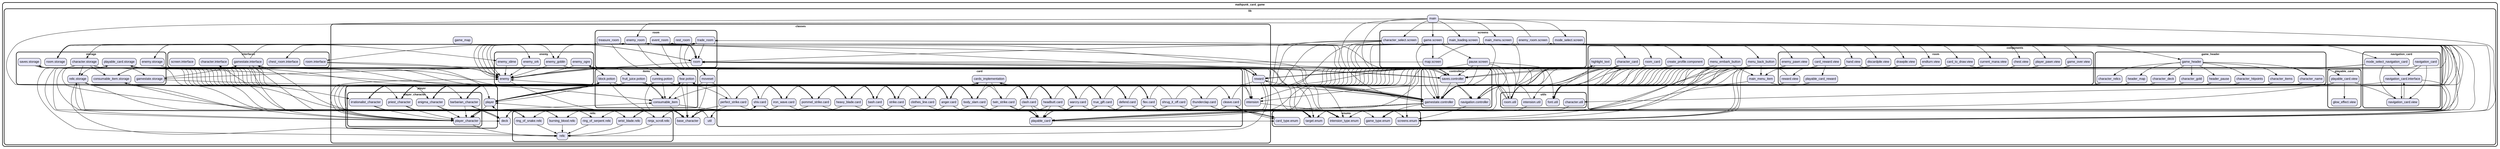 digraph "" {
  graph [style=rounded fontname="Arial Black" fontsize=13 penwidth=2.6];
  node [shape=rect style="filled,rounded" fontname=Arial fontsize=15 fillcolor=Lavender penwidth=1.3];
  edge [penwidth=1.3];
  "/lib/classes/base_character.dart" [label="base_character"];
  "/lib/classes/card/anger.card.dart" [label="anger.card"];
  "/lib/classes/card/bash.card.dart" [label="bash.card"];
  "/lib/classes/card/body_slam.card.dart" [label="body_slam.card"];
  "/lib/classes/card/cards_implementation.dart" [label="cards_implementation"];
  "/lib/classes/card/clash.card.dart" [label="clash.card"];
  "/lib/classes/card/cleave.card.dart" [label="cleave.card"];
  "/lib/classes/card/clothes_line.card.dart" [label="clothes_line.card"];
  "/lib/classes/card/defend.card.dart" [label="defend.card"];
  "/lib/classes/card/flex.card.dart" [label="flex.card"];
  "/lib/classes/card/headbutt.card.dart" [label="headbutt.card"];
  "/lib/classes/card/heavy_blade.card.dart" [label="heavy_blade.card"];
  "/lib/classes/card/iron_wave.card.dart" [label="iron_wave.card"];
  "/lib/classes/card/perfect_strike.card.dart" [label="perfect_strike.card"];
  "/lib/classes/card/playable_card.dart" [label="playable_card"];
  "/lib/classes/card/pommel_strike.card.dart" [label="pommel_strike.card"];
  "/lib/classes/card/shiv.card.dart" [label="shiv.card"];
  "/lib/classes/card/shrug_it_off.card.dart" [label="shrug_it_off.card"];
  "/lib/classes/card/strike.card.dart" [label="strike.card"];
  "/lib/classes/card/thunderclap.card.dart" [label="thunderclap.card"];
  "/lib/classes/card/true_gift.card.dart" [label="true_gift.card"];
  "/lib/classes/card/twin_strike.card.dart" [label="twin_strike.card"];
  "/lib/classes/card/warcry.card.dart" [label="warcry.card"];
  "/lib/classes/deck.dart" [label="deck"];
  "/lib/classes/enemy/enemy.dart" [label="enemy"];
  "/lib/classes/enemy/enemy_goblin.dart" [label="enemy_goblin"];
  "/lib/classes/enemy/enemy_ogre.dart" [label="enemy_ogre"];
  "/lib/classes/enemy/enemy_ork.dart" [label="enemy_ork"];
  "/lib/classes/enemy/enemy_slime.dart" [label="enemy_slime"];
  "/lib/classes/game_map.dart" [label="game_map"];
  "/lib/classes/intension.dart" [label="intension"];
  "/lib/classes/items/block.potion.dart" [label="block.potion"];
  "/lib/classes/items/consumable_item.dart" [label="consumable_item"];
  "/lib/classes/items/cunning.potion.dart" [label="cunning.potion"];
  "/lib/classes/items/fear.potion.dart" [label="fear.potion"];
  "/lib/classes/items/fruit_juice.potion.dart" [label="fruit_juice.potion"];
  "/lib/classes/moveset.dart" [label="moveset"];
  "/lib/classes/player/player.dart" [label="player"];
  "/lib/classes/player/player_character/barbarian_character.dart" [label="barbarian_character"];
  "/lib/classes/player/player_character/enigma_character.dart" [label="enigma_character"];
  "/lib/classes/player/player_character/irrationalist_character.dart" [label="irrationalist_character"];
  "/lib/classes/player/player_character/player_character.dart" [label="player_character"];
  "/lib/classes/player/player_character/priest_character.dart" [label="priest_character"];
  "/lib/classes/relic/burning_blood.relic.dart" [label="burning_blood.relic"];
  "/lib/classes/relic/ninja_scroll.relic.dart" [label="ninja_scroll.relic"];
  "/lib/classes/relic/relic.dart" [label="relic"];
  "/lib/classes/relic/ring_of_serpent.relic.dart" [label="ring_of_serpent.relic"];
  "/lib/classes/relic/ring_of_snake.relic.dart" [label="ring_of_snake.relic"];
  "/lib/classes/relic/wrist_blade.relic.dart" [label="wrist_blade.relic"];
  "/lib/classes/reward.dart" [label="reward"];
  "/lib/classes/room/enemy_room.dart" [label="enemy_room"];
  "/lib/classes/room/event_room.dart" [label="event_room"];
  "/lib/classes/room/rest_room.dart" [label="rest_room"];
  "/lib/classes/room/room.dart" [label="room"];
  "/lib/classes/room/trade_room.dart" [label="trade_room"];
  "/lib/classes/room/treasure_room.dart" [label="treasure_room"];
  "/lib/classes/util.dart" [label="util"];
  "/lib/components/character_card.dart" [label="character_card"];
  "/lib/components/create_profile.component.dart" [label="create_profile.component"];
  "/lib/components/game_header/character_deck.dart" [label="character_deck"];
  "/lib/components/game_header/character_gold.dart" [label="character_gold"];
  "/lib/components/game_header/character_hitpoints.dart" [label="character_hitpoints"];
  "/lib/components/game_header/character_items.dart" [label="character_items"];
  "/lib/components/game_header/character_name.dart" [label="character_name"];
  "/lib/components/game_header/character_relics.dart" [label="character_relics"];
  "/lib/components/game_header/game_header.dart" [label="game_header"];
  "/lib/components/game_header/header_map.dart" [label="header_map"];
  "/lib/components/game_header/header_pause.dart" [label="header_pause"];
  "/lib/components/highlight_text.dart" [label="highlight_text"];
  "/lib/components/main_menu_item.dart" [label="main_menu_item"];
  "/lib/components/menu_back_button.dart" [label="menu_back_button"];
  "/lib/components/menu_embark_button.dart" [label="menu_embark_button"];
  "/lib/components/navigation_card/mode_select_navigation_card.dart" [label="mode_select_navigation_card"];
  "/lib/components/navigation_card/navigation_card.dart" [label="navigation_card"];
  "/lib/components/navigation_card/navigation_card.interface.dart" [label="navigation_card.interface"];
  "/lib/components/navigation_card/navigation_card.view.dart" [label="navigation_card.view"];
  "/lib/components/playable_card/glow_effect.view.dart" [label="glow_effect.view"];
  "/lib/components/playable_card/playable_card.view.dart" [label="playable_card.view"];
  "/lib/components/room/card_reward.view.dart" [label="card_reward.view"];
  "/lib/components/room/card_to_draw.view.dart" [label="card_to_draw.view"];
  "/lib/components/room/chest.view.dart" [label="chest.view"];
  "/lib/components/room/current_mana.view.dart" [label="current_mana.view"];
  "/lib/components/room/discardpile.view.dart" [label="discardpile.view"];
  "/lib/components/room/drawpile.view.dart" [label="drawpile.view"];
  "/lib/components/room/endturn.view.dart" [label="endturn.view"];
  "/lib/components/room/enemy_pawn.view.dart" [label="enemy_pawn.view"];
  "/lib/components/room/game_over.view.dart" [label="game_over.view"];
  "/lib/components/room/hand.view.dart" [label="hand.view"];
  "/lib/components/room/playable_card_reward.dart" [label="playable_card_reward"];
  "/lib/components/room/player_pawn.view.dart" [label="player_pawn.view"];
  "/lib/components/room/reward.view.dart" [label="reward.view"];
  "/lib/components/room_card.dart" [label="room_card"];
  "/lib/controllers/gamestate.controller.dart" [label="gamestate.controller"];
  "/lib/controllers/navigation.controller.dart" [label="navigation.controller"];
  "/lib/controllers/saves.controller.dart" [label="saves.controller"];
  "/lib/enums/card_type.enum.dart" [label="card_type.enum"];
  "/lib/enums/game_type.enum.dart" [label="game_type.enum"];
  "/lib/enums/intension_type.enum.dart" [label="intension_type.enum"];
  "/lib/enums/screens.enum.dart" [label="screens.enum"];
  "/lib/enums/target.enum.dart" [label="target.enum"];
  "/lib/interfaces/character.interface.dart" [label="character.interface"];
  "/lib/interfaces/chest_room.interface.dart" [label="chest_room.interface"];
  "/lib/interfaces/gamestate.interface.dart" [label="gamestate.interface"];
  "/lib/interfaces/room.interface.dart" [label="room.interface"];
  "/lib/interfaces/screen.interface.dart" [label="screen.interface"];
  "/lib/main.dart" [label="main"];
  "/lib/screens/character_select.screen.dart" [label="character_select.screen"];
  "/lib/screens/enemy_room.screen.dart" [label="enemy_room.screen"];
  "/lib/screens/game.screen.dart" [label="game.screen"];
  "/lib/screens/main_loading.screen.dart" [label="main_loading.screen"];
  "/lib/screens/main_menu.screen.dart" [label="main_menu.screen"];
  "/lib/screens/map.screen.dart" [label="map.screen"];
  "/lib/screens/mode_select.screen.dart" [label="mode_select.screen"];
  "/lib/screens/pause.screen.dart" [label="pause.screen"];
  "/lib/storage/character.storage.dart" [label="character.storage"];
  "/lib/storage/consumable_item.storage.dart" [label="consumable_item.storage"];
  "/lib/storage/enemy.storage.dart" [label="enemy.storage"];
  "/lib/storage/gamestate.storage.dart" [label="gamestate.storage"];
  "/lib/storage/playable_card.storage.dart" [label="playable_card.storage"];
  "/lib/storage/relic.storage.dart" [label="relic.storage"];
  "/lib/storage/room.storage.dart" [label="room.storage"];
  "/lib/storage/saves.storage.dart" [label="saves.storage"];
  "/lib/utils/character.util.dart" [label="character.util"];
  "/lib/utils/font.util.dart" [label="font.util"];
  "/lib/utils/intension.util.dart" [label="intension.util"];
  "/lib/utils/room.util.dart" [label="room.util"];
  subgraph "cluster~" {
    label="mathpunk_card_game";
    subgraph "cluster~/lib" {
      label="lib";
      "/lib/main.dart";
      subgraph "cluster~/lib/classes" {
        label="classes";
        "/lib/classes/base_character.dart";
        "/lib/classes/deck.dart";
        "/lib/classes/game_map.dart";
        "/lib/classes/intension.dart";
        "/lib/classes/moveset.dart";
        "/lib/classes/reward.dart";
        "/lib/classes/util.dart";
        subgraph "cluster~/lib/classes/card" {
          label="card";
          "/lib/classes/card/anger.card.dart";
          "/lib/classes/card/bash.card.dart";
          "/lib/classes/card/body_slam.card.dart";
          "/lib/classes/card/cards_implementation.dart";
          "/lib/classes/card/clash.card.dart";
          "/lib/classes/card/cleave.card.dart";
          "/lib/classes/card/clothes_line.card.dart";
          "/lib/classes/card/defend.card.dart";
          "/lib/classes/card/flex.card.dart";
          "/lib/classes/card/headbutt.card.dart";
          "/lib/classes/card/heavy_blade.card.dart";
          "/lib/classes/card/iron_wave.card.dart";
          "/lib/classes/card/perfect_strike.card.dart";
          "/lib/classes/card/playable_card.dart";
          "/lib/classes/card/pommel_strike.card.dart";
          "/lib/classes/card/shiv.card.dart";
          "/lib/classes/card/shrug_it_off.card.dart";
          "/lib/classes/card/strike.card.dart";
          "/lib/classes/card/thunderclap.card.dart";
          "/lib/classes/card/true_gift.card.dart";
          "/lib/classes/card/twin_strike.card.dart";
          "/lib/classes/card/warcry.card.dart";
        }
        subgraph "cluster~/lib/classes/enemy" {
          label="enemy";
          "/lib/classes/enemy/enemy.dart";
          "/lib/classes/enemy/enemy_goblin.dart";
          "/lib/classes/enemy/enemy_ogre.dart";
          "/lib/classes/enemy/enemy_ork.dart";
          "/lib/classes/enemy/enemy_slime.dart";
        }
        subgraph "cluster~/lib/classes/items" {
          label="items";
          "/lib/classes/items/block.potion.dart";
          "/lib/classes/items/consumable_item.dart";
          "/lib/classes/items/cunning.potion.dart";
          "/lib/classes/items/fear.potion.dart";
          "/lib/classes/items/fruit_juice.potion.dart";
        }
        subgraph "cluster~/lib/classes/player" {
          label="player";
          "/lib/classes/player/player.dart";
          subgraph "cluster~/lib/classes/player/player_character" {
            label="player_character";
            "/lib/classes/player/player_character/barbarian_character.dart";
            "/lib/classes/player/player_character/enigma_character.dart";
            "/lib/classes/player/player_character/irrationalist_character.dart";
            "/lib/classes/player/player_character/player_character.dart";
            "/lib/classes/player/player_character/priest_character.dart";
          }
        }
        subgraph "cluster~/lib/classes/relic" {
          label="relic";
          "/lib/classes/relic/burning_blood.relic.dart";
          "/lib/classes/relic/ninja_scroll.relic.dart";
          "/lib/classes/relic/relic.dart";
          "/lib/classes/relic/ring_of_serpent.relic.dart";
          "/lib/classes/relic/ring_of_snake.relic.dart";
          "/lib/classes/relic/wrist_blade.relic.dart";
        }
        subgraph "cluster~/lib/classes/room" {
          label="room";
          "/lib/classes/room/enemy_room.dart";
          "/lib/classes/room/event_room.dart";
          "/lib/classes/room/rest_room.dart";
          "/lib/classes/room/room.dart";
          "/lib/classes/room/trade_room.dart";
          "/lib/classes/room/treasure_room.dart";
        }
      }
      subgraph "cluster~/lib/components" {
        label="components";
        "/lib/components/character_card.dart";
        "/lib/components/create_profile.component.dart";
        "/lib/components/highlight_text.dart";
        "/lib/components/main_menu_item.dart";
        "/lib/components/menu_back_button.dart";
        "/lib/components/menu_embark_button.dart";
        "/lib/components/room_card.dart";
        subgraph "cluster~/lib/components/game_header" {
          label="game_header";
          "/lib/components/game_header/character_deck.dart";
          "/lib/components/game_header/character_gold.dart";
          "/lib/components/game_header/character_hitpoints.dart";
          "/lib/components/game_header/character_items.dart";
          "/lib/components/game_header/character_name.dart";
          "/lib/components/game_header/character_relics.dart";
          "/lib/components/game_header/game_header.dart";
          "/lib/components/game_header/header_map.dart";
          "/lib/components/game_header/header_pause.dart";
        }
        subgraph "cluster~/lib/components/navigation_card" {
          label="navigation_card";
          "/lib/components/navigation_card/mode_select_navigation_card.dart";
          "/lib/components/navigation_card/navigation_card.dart";
          "/lib/components/navigation_card/navigation_card.interface.dart";
          "/lib/components/navigation_card/navigation_card.view.dart";
        }
        subgraph "cluster~/lib/components/playable_card" {
          label="playable_card";
          "/lib/components/playable_card/glow_effect.view.dart";
          "/lib/components/playable_card/playable_card.view.dart";
        }
        subgraph "cluster~/lib/components/room" {
          label="room";
          "/lib/components/room/card_reward.view.dart";
          "/lib/components/room/card_to_draw.view.dart";
          "/lib/components/room/chest.view.dart";
          "/lib/components/room/current_mana.view.dart";
          "/lib/components/room/discardpile.view.dart";
          "/lib/components/room/drawpile.view.dart";
          "/lib/components/room/endturn.view.dart";
          "/lib/components/room/enemy_pawn.view.dart";
          "/lib/components/room/game_over.view.dart";
          "/lib/components/room/hand.view.dart";
          "/lib/components/room/playable_card_reward.dart";
          "/lib/components/room/player_pawn.view.dart";
          "/lib/components/room/reward.view.dart";
        }
      }
      subgraph "cluster~/lib/controllers" {
        label="controllers";
        "/lib/controllers/gamestate.controller.dart";
        "/lib/controllers/navigation.controller.dart";
        "/lib/controllers/saves.controller.dart";
      }
      subgraph "cluster~/lib/enums" {
        label="enums";
        "/lib/enums/card_type.enum.dart";
        "/lib/enums/game_type.enum.dart";
        "/lib/enums/intension_type.enum.dart";
        "/lib/enums/screens.enum.dart";
        "/lib/enums/target.enum.dart";
      }
      subgraph "cluster~/lib/interfaces" {
        label="interfaces";
        "/lib/interfaces/character.interface.dart";
        "/lib/interfaces/chest_room.interface.dart";
        "/lib/interfaces/gamestate.interface.dart";
        "/lib/interfaces/room.interface.dart";
        "/lib/interfaces/screen.interface.dart";
      }
      subgraph "cluster~/lib/screens" {
        label="screens";
        "/lib/screens/character_select.screen.dart";
        "/lib/screens/enemy_room.screen.dart";
        "/lib/screens/game.screen.dart";
        "/lib/screens/main_loading.screen.dart";
        "/lib/screens/main_menu.screen.dart";
        "/lib/screens/map.screen.dart";
        "/lib/screens/mode_select.screen.dart";
        "/lib/screens/pause.screen.dart";
      }
      subgraph "cluster~/lib/storage" {
        label="storage";
        "/lib/storage/character.storage.dart";
        "/lib/storage/consumable_item.storage.dart";
        "/lib/storage/enemy.storage.dart";
        "/lib/storage/gamestate.storage.dart";
        "/lib/storage/playable_card.storage.dart";
        "/lib/storage/relic.storage.dart";
        "/lib/storage/room.storage.dart";
        "/lib/storage/saves.storage.dart";
      }
      subgraph "cluster~/lib/utils" {
        label="utils";
        "/lib/utils/character.util.dart";
        "/lib/utils/font.util.dart";
        "/lib/utils/intension.util.dart";
        "/lib/utils/room.util.dart";
      }
    }
  }
  "/lib/classes/base_character.dart" -> "/lib/interfaces/character.interface.dart";
  "/lib/classes/card/anger.card.dart" -> "/lib/classes/player/player.dart";
  "/lib/classes/card/anger.card.dart" -> "/lib/components/highlight_text.dart";
  "/lib/classes/card/anger.card.dart" -> "/lib/classes/base_character.dart";
  "/lib/classes/card/anger.card.dart" -> "/lib/enums/card_type.enum.dart";
  "/lib/classes/card/anger.card.dart" -> "/lib/classes/util.dart";
  "/lib/classes/card/anger.card.dart" -> "/lib/classes/card/playable_card.dart";
  "/lib/classes/card/bash.card.dart" -> "/lib/components/highlight_text.dart";
  "/lib/classes/card/bash.card.dart" -> "/lib/classes/base_character.dart";
  "/lib/classes/card/bash.card.dart" -> "/lib/enums/card_type.enum.dart";
  "/lib/classes/card/bash.card.dart" -> "/lib/classes/util.dart";
  "/lib/classes/card/bash.card.dart" -> "/lib/classes/card/playable_card.dart";
  "/lib/classes/card/body_slam.card.dart" -> "/lib/classes/player/player.dart";
  "/lib/classes/card/body_slam.card.dart" -> "/lib/components/highlight_text.dart";
  "/lib/classes/card/body_slam.card.dart" -> "/lib/classes/base_character.dart";
  "/lib/classes/card/body_slam.card.dart" -> "/lib/enums/card_type.enum.dart";
  "/lib/classes/card/body_slam.card.dart" -> "/lib/classes/util.dart";
  "/lib/classes/card/body_slam.card.dart" -> "/lib/classes/card/playable_card.dart";
  "/lib/classes/card/cards_implementation.dart" -> "/lib/classes/card/anger.card.dart";
  "/lib/classes/card/cards_implementation.dart" -> "/lib/classes/card/bash.card.dart";
  "/lib/classes/card/cards_implementation.dart" -> "/lib/classes/card/body_slam.card.dart";
  "/lib/classes/card/cards_implementation.dart" -> "/lib/classes/card/clash.card.dart";
  "/lib/classes/card/cards_implementation.dart" -> "/lib/classes/card/cleave.card.dart";
  "/lib/classes/card/cards_implementation.dart" -> "/lib/classes/card/clothes_line.card.dart";
  "/lib/classes/card/cards_implementation.dart" -> "/lib/classes/card/defend.card.dart";
  "/lib/classes/card/cards_implementation.dart" -> "/lib/classes/card/flex.card.dart";
  "/lib/classes/card/cards_implementation.dart" -> "/lib/classes/card/headbutt.card.dart";
  "/lib/classes/card/cards_implementation.dart" -> "/lib/classes/card/heavy_blade.card.dart";
  "/lib/classes/card/cards_implementation.dart" -> "/lib/classes/card/iron_wave.card.dart";
  "/lib/classes/card/cards_implementation.dart" -> "/lib/classes/card/perfect_strike.card.dart";
  "/lib/classes/card/cards_implementation.dart" -> "/lib/classes/card/pommel_strike.card.dart";
  "/lib/classes/card/cards_implementation.dart" -> "/lib/classes/card/strike.card.dart";
  "/lib/classes/card/cards_implementation.dart" -> "/lib/classes/card/thunderclap.card.dart";
  "/lib/classes/card/cards_implementation.dart" -> "/lib/classes/card/true_gift.card.dart";
  "/lib/classes/card/cards_implementation.dart" -> "/lib/classes/card/twin_strike.card.dart";
  "/lib/classes/card/cards_implementation.dart" -> "/lib/classes/card/warcry.card.dart";
  "/lib/classes/card/clash.card.dart" -> "/lib/classes/player/player.dart";
  "/lib/classes/card/clash.card.dart" -> "/lib/components/highlight_text.dart";
  "/lib/classes/card/clash.card.dart" -> "/lib/classes/base_character.dart";
  "/lib/classes/card/clash.card.dart" -> "/lib/enums/card_type.enum.dart";
  "/lib/classes/card/clash.card.dart" -> "/lib/classes/util.dart";
  "/lib/classes/card/clash.card.dart" -> "/lib/classes/card/playable_card.dart";
  "/lib/classes/card/cleave.card.dart" -> "/lib/components/highlight_text.dart";
  "/lib/classes/card/cleave.card.dart" -> "/lib/enums/target.enum.dart";
  "/lib/classes/card/cleave.card.dart" -> "/lib/classes/base_character.dart";
  "/lib/classes/card/cleave.card.dart" -> "/lib/enums/card_type.enum.dart";
  "/lib/classes/card/cleave.card.dart" -> "/lib/classes/util.dart";
  "/lib/classes/card/cleave.card.dart" -> "/lib/classes/card/playable_card.dart";
  "/lib/classes/card/clothes_line.card.dart" -> "/lib/components/highlight_text.dart";
  "/lib/classes/card/clothes_line.card.dart" -> "/lib/classes/base_character.dart";
  "/lib/classes/card/clothes_line.card.dart" -> "/lib/enums/card_type.enum.dart";
  "/lib/classes/card/clothes_line.card.dart" -> "/lib/classes/util.dart";
  "/lib/classes/card/clothes_line.card.dart" -> "/lib/classes/card/playable_card.dart";
  "/lib/classes/card/defend.card.dart" -> "/lib/classes/player/player.dart";
  "/lib/classes/card/defend.card.dart" -> "/lib/classes/player/player_character/player_character.dart";
  "/lib/classes/card/defend.card.dart" -> "/lib/components/highlight_text.dart";
  "/lib/classes/card/defend.card.dart" -> "/lib/enums/target.enum.dart";
  "/lib/classes/card/defend.card.dart" -> "/lib/classes/base_character.dart";
  "/lib/classes/card/defend.card.dart" -> "/lib/enums/card_type.enum.dart";
  "/lib/classes/card/defend.card.dart" -> "/lib/classes/card/playable_card.dart";
  "/lib/classes/card/flex.card.dart" -> "/lib/classes/player/player.dart";
  "/lib/classes/card/flex.card.dart" -> "/lib/components/highlight_text.dart";
  "/lib/classes/card/flex.card.dart" -> "/lib/enums/target.enum.dart";
  "/lib/classes/card/flex.card.dart" -> "/lib/classes/base_character.dart";
  "/lib/classes/card/flex.card.dart" -> "/lib/enums/card_type.enum.dart";
  "/lib/classes/card/flex.card.dart" -> "/lib/classes/player/player_character/player_character.dart";
  "/lib/classes/card/flex.card.dart" -> "/lib/classes/card/playable_card.dart";
  "/lib/classes/card/headbutt.card.dart" -> "/lib/classes/deck.dart";
  "/lib/classes/card/headbutt.card.dart" -> "/lib/classes/player/player.dart";
  "/lib/classes/card/headbutt.card.dart" -> "/lib/components/highlight_text.dart";
  "/lib/classes/card/headbutt.card.dart" -> "/lib/enums/target.enum.dart";
  "/lib/classes/card/headbutt.card.dart" -> "/lib/classes/base_character.dart";
  "/lib/classes/card/headbutt.card.dart" -> "/lib/enums/card_type.enum.dart";
  "/lib/classes/card/headbutt.card.dart" -> "/lib/classes/util.dart";
  "/lib/classes/card/headbutt.card.dart" -> "/lib/classes/card/playable_card.dart";
  "/lib/classes/card/heavy_blade.card.dart" -> "/lib/classes/player/player.dart";
  "/lib/classes/card/heavy_blade.card.dart" -> "/lib/components/highlight_text.dart";
  "/lib/classes/card/heavy_blade.card.dart" -> "/lib/classes/base_character.dart";
  "/lib/classes/card/heavy_blade.card.dart" -> "/lib/enums/card_type.enum.dart";
  "/lib/classes/card/heavy_blade.card.dart" -> "/lib/classes/player/player_character/player_character.dart";
  "/lib/classes/card/heavy_blade.card.dart" -> "/lib/classes/card/playable_card.dart";
  "/lib/classes/card/iron_wave.card.dart" -> "/lib/classes/player/player_character/player_character.dart";
  "/lib/classes/card/iron_wave.card.dart" -> "/lib/components/highlight_text.dart";
  "/lib/classes/card/iron_wave.card.dart" -> "/lib/classes/base_character.dart";
  "/lib/classes/card/iron_wave.card.dart" -> "/lib/enums/card_type.enum.dart";
  "/lib/classes/card/iron_wave.card.dart" -> "/lib/classes/player/player.dart";
  "/lib/classes/card/iron_wave.card.dart" -> "/lib/classes/util.dart";
  "/lib/classes/card/iron_wave.card.dart" -> "/lib/classes/card/playable_card.dart";
  "/lib/classes/card/perfect_strike.card.dart" -> "/lib/classes/deck.dart";
  "/lib/classes/card/perfect_strike.card.dart" -> "/lib/classes/player/player_character/player_character.dart";
  "/lib/classes/card/perfect_strike.card.dart" -> "/lib/components/highlight_text.dart";
  "/lib/classes/card/perfect_strike.card.dart" -> "/lib/classes/base_character.dart";
  "/lib/classes/card/perfect_strike.card.dart" -> "/lib/enums/card_type.enum.dart";
  "/lib/classes/card/perfect_strike.card.dart" -> "/lib/classes/player/player.dart";
  "/lib/classes/card/perfect_strike.card.dart" -> "/lib/classes/card/playable_card.dart";
  "/lib/classes/card/playable_card.dart" -> "/lib/enums/target.enum.dart";
  "/lib/classes/card/playable_card.dart" -> "/lib/components/highlight_text.dart";
  "/lib/classes/card/playable_card.dart" -> "/lib/classes/base_character.dart";
  "/lib/classes/card/playable_card.dart" -> "/lib/enums/card_type.enum.dart";
  "/lib/classes/card/pommel_strike.card.dart" -> "/lib/classes/player/player_character/player_character.dart";
  "/lib/classes/card/pommel_strike.card.dart" -> "/lib/components/highlight_text.dart";
  "/lib/classes/card/pommel_strike.card.dart" -> "/lib/classes/base_character.dart";
  "/lib/classes/card/pommel_strike.card.dart" -> "/lib/enums/card_type.enum.dart";
  "/lib/classes/card/pommel_strike.card.dart" -> "/lib/classes/player/player.dart";
  "/lib/classes/card/pommel_strike.card.dart" -> "/lib/classes/util.dart";
  "/lib/classes/card/pommel_strike.card.dart" -> "/lib/classes/card/playable_card.dart";
  "/lib/classes/card/shiv.card.dart" -> "/lib/components/highlight_text.dart";
  "/lib/classes/card/shiv.card.dart" -> "/lib/classes/base_character.dart";
  "/lib/classes/card/shiv.card.dart" -> "/lib/enums/card_type.enum.dart";
  "/lib/classes/card/shiv.card.dart" -> "/lib/classes/util.dart";
  "/lib/classes/card/shiv.card.dart" -> "/lib/classes/card/playable_card.dart";
  "/lib/classes/card/shrug_it_off.card.dart" -> "/lib/classes/player/player_character/player_character.dart";
  "/lib/classes/card/shrug_it_off.card.dart" -> "/lib/components/highlight_text.dart";
  "/lib/classes/card/shrug_it_off.card.dart" -> "/lib/enums/target.enum.dart";
  "/lib/classes/card/shrug_it_off.card.dart" -> "/lib/classes/base_character.dart";
  "/lib/classes/card/shrug_it_off.card.dart" -> "/lib/enums/card_type.enum.dart";
  "/lib/classes/card/shrug_it_off.card.dart" -> "/lib/classes/player/player.dart";
  "/lib/classes/card/shrug_it_off.card.dart" -> "/lib/classes/card/playable_card.dart";
  "/lib/classes/card/strike.card.dart" -> "/lib/components/highlight_text.dart";
  "/lib/classes/card/strike.card.dart" -> "/lib/classes/base_character.dart";
  "/lib/classes/card/strike.card.dart" -> "/lib/enums/card_type.enum.dart";
  "/lib/classes/card/strike.card.dart" -> "/lib/classes/util.dart";
  "/lib/classes/card/strike.card.dart" -> "/lib/classes/card/playable_card.dart";
  "/lib/classes/card/thunderclap.card.dart" -> "/lib/components/highlight_text.dart";
  "/lib/classes/card/thunderclap.card.dart" -> "/lib/enums/target.enum.dart";
  "/lib/classes/card/thunderclap.card.dart" -> "/lib/classes/base_character.dart";
  "/lib/classes/card/thunderclap.card.dart" -> "/lib/enums/card_type.enum.dart";
  "/lib/classes/card/thunderclap.card.dart" -> "/lib/classes/util.dart";
  "/lib/classes/card/thunderclap.card.dart" -> "/lib/classes/card/playable_card.dart";
  "/lib/classes/card/true_gift.card.dart" -> "/lib/classes/player/player.dart";
  "/lib/classes/card/true_gift.card.dart" -> "/lib/components/highlight_text.dart";
  "/lib/classes/card/true_gift.card.dart" -> "/lib/enums/target.enum.dart";
  "/lib/classes/card/true_gift.card.dart" -> "/lib/classes/base_character.dart";
  "/lib/classes/card/true_gift.card.dart" -> "/lib/enums/card_type.enum.dart";
  "/lib/classes/card/true_gift.card.dart" -> "/lib/classes/player/player_character/player_character.dart";
  "/lib/classes/card/true_gift.card.dart" -> "/lib/classes/card/playable_card.dart";
  "/lib/classes/card/twin_strike.card.dart" -> "/lib/components/highlight_text.dart";
  "/lib/classes/card/twin_strike.card.dart" -> "/lib/classes/base_character.dart";
  "/lib/classes/card/twin_strike.card.dart" -> "/lib/enums/card_type.enum.dart";
  "/lib/classes/card/twin_strike.card.dart" -> "/lib/classes/util.dart";
  "/lib/classes/card/twin_strike.card.dart" -> "/lib/classes/card/playable_card.dart";
  "/lib/classes/card/warcry.card.dart" -> "/lib/classes/player/player.dart";
  "/lib/classes/card/warcry.card.dart" -> "/lib/classes/player/player_character/player_character.dart";
  "/lib/classes/card/warcry.card.dart" -> "/lib/components/highlight_text.dart";
  "/lib/classes/card/warcry.card.dart" -> "/lib/enums/target.enum.dart";
  "/lib/classes/card/warcry.card.dart" -> "/lib/classes/base_character.dart";
  "/lib/classes/card/warcry.card.dart" -> "/lib/enums/card_type.enum.dart";
  "/lib/classes/card/warcry.card.dart" -> "/lib/classes/card/playable_card.dart";
  "/lib/classes/deck.dart" -> "/lib/storage/playable_card.storage.dart";
  "/lib/classes/deck.dart" -> "/lib/classes/card/playable_card.dart";
  "/lib/classes/enemy/enemy.dart" -> "/lib/classes/base_character.dart";
  "/lib/classes/enemy/enemy.dart" -> "/lib/classes/moveset.dart";
  "/lib/classes/enemy/enemy_goblin.dart" -> "/lib/classes/intension.dart";
  "/lib/classes/enemy/enemy_goblin.dart" -> "/lib/classes/moveset.dart";
  "/lib/classes/enemy/enemy_goblin.dart" -> "/lib/enums/intension_type.enum.dart";
  "/lib/classes/enemy/enemy_goblin.dart" -> "/lib/classes/enemy/enemy.dart";
  "/lib/classes/enemy/enemy_ogre.dart" -> "/lib/classes/intension.dart";
  "/lib/classes/enemy/enemy_ogre.dart" -> "/lib/classes/moveset.dart";
  "/lib/classes/enemy/enemy_ogre.dart" -> "/lib/enums/intension_type.enum.dart";
  "/lib/classes/enemy/enemy_ogre.dart" -> "/lib/classes/enemy/enemy.dart";
  "/lib/classes/enemy/enemy_ork.dart" -> "/lib/classes/enemy/enemy.dart";
  "/lib/classes/enemy/enemy_slime.dart" -> "/lib/classes/enemy/enemy.dart";
  "/lib/classes/intension.dart" -> "/lib/enums/intension_type.enum.dart";
  "/lib/classes/items/block.potion.dart" -> "/lib/classes/base_character.dart";
  "/lib/classes/items/block.potion.dart" -> "/lib/classes/items/consumable_item.dart";
  "/lib/classes/items/block.potion.dart" -> "/lib/classes/player/player.dart";
  "/lib/classes/items/block.potion.dart" -> "/lib/enums/target.enum.dart";
  "/lib/classes/items/block.potion.dart" -> "/lib/classes/player/player_character/player_character.dart";
  "/lib/classes/items/consumable_item.dart" -> "/lib/classes/base_character.dart";
  "/lib/classes/items/consumable_item.dart" -> "/lib/classes/card/playable_card.dart";
  "/lib/classes/items/consumable_item.dart" -> "/lib/enums/target.enum.dart";
  "/lib/classes/items/cunning.potion.dart" -> "/lib/classes/base_character.dart";
  "/lib/classes/items/cunning.potion.dart" -> "/lib/classes/card/shiv.card.dart";
  "/lib/classes/items/cunning.potion.dart" -> "/lib/classes/items/consumable_item.dart";
  "/lib/classes/items/cunning.potion.dart" -> "/lib/classes/player/player.dart";
  "/lib/classes/items/cunning.potion.dart" -> "/lib/classes/player/player_character/player_character.dart";
  "/lib/classes/items/cunning.potion.dart" -> "/lib/enums/target.enum.dart";
  "/lib/classes/items/fear.potion.dart" -> "/lib/classes/base_character.dart";
  "/lib/classes/items/fear.potion.dart" -> "/lib/classes/items/consumable_item.dart";
  "/lib/classes/items/fear.potion.dart" -> "/lib/enums/target.enum.dart";
  "/lib/classes/items/fruit_juice.potion.dart" -> "/lib/classes/base_character.dart";
  "/lib/classes/items/fruit_juice.potion.dart" -> "/lib/classes/items/consumable_item.dart";
  "/lib/classes/items/fruit_juice.potion.dart" -> "/lib/classes/player/player.dart";
  "/lib/classes/items/fruit_juice.potion.dart" -> "/lib/classes/player/player_character/player_character.dart";
  "/lib/classes/items/fruit_juice.potion.dart" -> "/lib/enums/target.enum.dart";
  "/lib/classes/moveset.dart" -> "/lib/classes/base_character.dart";
  "/lib/classes/moveset.dart" -> "/lib/enums/intension_type.enum.dart";
  "/lib/classes/moveset.dart" -> "/lib/classes/intension.dart";
  "/lib/classes/moveset.dart" -> "/lib/classes/player/player.dart";
  "/lib/classes/player/player.dart" -> "/lib/classes/player/player_character/player_character.dart";
  "/lib/classes/player/player_character/barbarian_character.dart" -> "/lib/classes/card/bash.card.dart";
  "/lib/classes/player/player_character/barbarian_character.dart" -> "/lib/classes/card/defend.card.dart";
  "/lib/classes/player/player_character/barbarian_character.dart" -> "/lib/classes/card/headbutt.card.dart";
  "/lib/classes/player/player_character/barbarian_character.dart" -> "/lib/classes/card/strike.card.dart";
  "/lib/classes/player/player_character/barbarian_character.dart" -> "/lib/classes/items/block.potion.dart";
  "/lib/classes/player/player_character/barbarian_character.dart" -> "/lib/classes/items/fear.potion.dart";
  "/lib/classes/player/player_character/barbarian_character.dart" -> "/lib/classes/relic/burning_blood.relic.dart";
  "/lib/classes/player/player_character/barbarian_character.dart" -> "/lib/classes/relic/ring_of_serpent.relic.dart";
  "/lib/classes/player/player_character/barbarian_character.dart" -> "/lib/classes/relic/ring_of_snake.relic.dart";
  "/lib/classes/player/player_character/barbarian_character.dart" -> "/lib/classes/deck.dart";
  "/lib/classes/player/player_character/barbarian_character.dart" -> "/lib/classes/player/player_character/player_character.dart";
  "/lib/classes/player/player_character/enigma_character.dart" -> "/lib/classes/relic/ring_of_serpent.relic.dart";
  "/lib/classes/player/player_character/enigma_character.dart" -> "/lib/classes/card/bash.card.dart";
  "/lib/classes/player/player_character/enigma_character.dart" -> "/lib/classes/card/cards_implementation.dart";
  "/lib/classes/player/player_character/enigma_character.dart" -> "/lib/classes/card/defend.card.dart";
  "/lib/classes/player/player_character/enigma_character.dart" -> "/lib/classes/card/headbutt.card.dart";
  "/lib/classes/player/player_character/enigma_character.dart" -> "/lib/classes/card/strike.card.dart";
  "/lib/classes/player/player_character/enigma_character.dart" -> "/lib/classes/deck.dart";
  "/lib/classes/player/player_character/enigma_character.dart" -> "/lib/classes/player/player_character/player_character.dart";
  "/lib/classes/player/player_character/irrationalist_character.dart" -> "/lib/classes/relic/ring_of_snake.relic.dart";
  "/lib/classes/player/player_character/irrationalist_character.dart" -> "/lib/classes/card/bash.card.dart";
  "/lib/classes/player/player_character/irrationalist_character.dart" -> "/lib/classes/card/defend.card.dart";
  "/lib/classes/player/player_character/irrationalist_character.dart" -> "/lib/classes/card/headbutt.card.dart";
  "/lib/classes/player/player_character/irrationalist_character.dart" -> "/lib/classes/card/strike.card.dart";
  "/lib/classes/player/player_character/irrationalist_character.dart" -> "/lib/classes/deck.dart";
  "/lib/classes/player/player_character/irrationalist_character.dart" -> "/lib/classes/player/player_character/player_character.dart";
  "/lib/classes/player/player_character/player_character.dart" -> "/lib/classes/card/playable_card.dart";
  "/lib/classes/player/player_character/player_character.dart" -> "/lib/classes/enemy/enemy.dart";
  "/lib/classes/player/player_character/player_character.dart" -> "/lib/storage/consumable_item.storage.dart";
  "/lib/classes/player/player_character/player_character.dart" -> "/lib/storage/relic.storage.dart";
  "/lib/classes/player/player_character/player_character.dart" -> "/lib/classes/deck.dart";
  "/lib/classes/player/player_character/player_character.dart" -> "/lib/classes/relic/relic.dart";
  "/lib/classes/player/player_character/player_character.dart" -> "/lib/classes/items/consumable_item.dart";
  "/lib/classes/player/player_character/player_character.dart" -> "/lib/classes/base_character.dart";
  "/lib/classes/player/player_character/priest_character.dart" -> "/lib/classes/card/strike.card.dart";
  "/lib/classes/player/player_character/priest_character.dart" -> "/lib/classes/deck.dart";
  "/lib/classes/player/player_character/priest_character.dart" -> "/lib/classes/relic/burning_blood.relic.dart";
  "/lib/classes/player/player_character/priest_character.dart" -> "/lib/classes/player/player_character/player_character.dart";
  "/lib/classes/relic/burning_blood.relic.dart" -> "/lib/classes/player/player.dart";
  "/lib/classes/relic/burning_blood.relic.dart" -> "/lib/classes/relic/relic.dart";
  "/lib/classes/relic/ninja_scroll.relic.dart" -> "/lib/classes/card/shiv.card.dart";
  "/lib/classes/relic/ninja_scroll.relic.dart" -> "/lib/classes/player/player.dart";
  "/lib/classes/relic/ninja_scroll.relic.dart" -> "/lib/classes/relic/relic.dart";
  "/lib/classes/relic/ring_of_serpent.relic.dart" -> "/lib/classes/player/player.dart";
  "/lib/classes/relic/ring_of_serpent.relic.dart" -> "/lib/classes/relic/relic.dart";
  "/lib/classes/relic/ring_of_snake.relic.dart" -> "/lib/classes/player/player.dart";
  "/lib/classes/relic/ring_of_snake.relic.dart" -> "/lib/classes/relic/relic.dart";
  "/lib/classes/relic/wrist_blade.relic.dart" -> "/lib/classes/card/shiv.card.dart";
  "/lib/classes/relic/wrist_blade.relic.dart" -> "/lib/classes/player/player.dart";
  "/lib/classes/relic/wrist_blade.relic.dart" -> "/lib/classes/relic/relic.dart";
  "/lib/classes/reward.dart" -> "/lib/storage/consumable_item.storage.dart";
  "/lib/classes/reward.dart" -> "/lib/storage/playable_card.storage.dart";
  "/lib/classes/reward.dart" -> "/lib/storage/relic.storage.dart";
  "/lib/classes/reward.dart" -> "/lib/classes/relic/relic.dart";
  "/lib/classes/reward.dart" -> "/lib/classes/items/consumable_item.dart";
  "/lib/classes/reward.dart" -> "/lib/classes/card/playable_card.dart";
  "/lib/classes/room/enemy_room.dart" -> "/lib/interfaces/chest_room.interface.dart";
  "/lib/classes/room/enemy_room.dart" -> "/lib/classes/enemy/enemy_goblin.dart";
  "/lib/classes/room/enemy_room.dart" -> "/lib/classes/enemy/enemy.dart";
  "/lib/classes/room/enemy_room.dart" -> "/lib/classes/reward.dart";
  "/lib/classes/room/enemy_room.dart" -> "/lib/classes/room/room.dart";
  "/lib/classes/room/event_room.dart" -> "/lib/classes/enemy/enemy.dart";
  "/lib/classes/room/event_room.dart" -> "/lib/classes/reward.dart";
  "/lib/classes/room/event_room.dart" -> "/lib/classes/room/room.dart";
  "/lib/classes/room/rest_room.dart" -> "/lib/classes/enemy/enemy.dart";
  "/lib/classes/room/rest_room.dart" -> "/lib/classes/reward.dart";
  "/lib/classes/room/rest_room.dart" -> "/lib/classes/room/room.dart";
  "/lib/classes/room/room.dart" -> "/lib/storage/enemy.storage.dart";
  "/lib/classes/room/room.dart" -> "/lib/interfaces/room.interface.dart";
  "/lib/classes/room/room.dart" -> "/lib/classes/enemy/enemy.dart";
  "/lib/classes/room/room.dart" -> "/lib/classes/reward.dart";
  "/lib/classes/room/trade_room.dart" -> "/lib/classes/enemy/enemy.dart";
  "/lib/classes/room/trade_room.dart" -> "/lib/classes/reward.dart";
  "/lib/classes/room/trade_room.dart" -> "/lib/classes/room/room.dart";
  "/lib/classes/room/treasure_room.dart" -> "/lib/interfaces/chest_room.interface.dart";
  "/lib/classes/room/treasure_room.dart" -> "/lib/classes/enemy/enemy.dart";
  "/lib/classes/room/treasure_room.dart" -> "/lib/classes/reward.dart";
  "/lib/classes/room/treasure_room.dart" -> "/lib/classes/room/room.dart";
  "/lib/classes/util.dart" -> "/lib/classes/player/player.dart";
  "/lib/classes/util.dart" -> "/lib/classes/player/player_character/player_character.dart";
  "/lib/classes/util.dart" -> "/lib/classes/relic/wrist_blade.relic.dart";
  "/lib/components/character_card.dart" -> "/lib/classes/player/player.dart";
  "/lib/components/character_card.dart" -> "/lib/classes/player/player_character/player_character.dart";
  "/lib/components/character_card.dart" -> "/lib/controllers/gamestate.controller.dart";
  "/lib/components/character_card.dart" -> "/lib/utils/font.util.dart";
  "/lib/components/create_profile.component.dart" -> "/lib/controllers/saves.controller.dart";
  "/lib/components/create_profile.component.dart" -> "/lib/utils/font.util.dart";
  "/lib/components/game_header/character_deck.dart" -> "/lib/controllers/gamestate.controller.dart";
  "/lib/components/game_header/character_deck.dart" -> "/lib/utils/font.util.dart";
  "/lib/components/game_header/character_gold.dart" -> "/lib/controllers/gamestate.controller.dart";
  "/lib/components/game_header/character_gold.dart" -> "/lib/utils/font.util.dart";
  "/lib/components/game_header/character_hitpoints.dart" -> "/lib/controllers/gamestate.controller.dart";
  "/lib/components/game_header/character_hitpoints.dart" -> "/lib/utils/font.util.dart";
  "/lib/components/game_header/character_items.dart" -> "/lib/controllers/gamestate.controller.dart";
  "/lib/components/game_header/character_items.dart" -> "/lib/utils/font.util.dart";
  "/lib/components/game_header/character_name.dart" -> "/lib/controllers/gamestate.controller.dart";
  "/lib/components/game_header/character_name.dart" -> "/lib/controllers/saves.controller.dart";
  "/lib/components/game_header/character_name.dart" -> "/lib/utils/font.util.dart";
  "/lib/components/game_header/character_relics.dart" -> "/lib/controllers/gamestate.controller.dart";
  "/lib/components/game_header/character_relics.dart" -> "/lib/utils/font.util.dart";
  "/lib/components/game_header/game_header.dart" -> "/lib/components/game_header/character_deck.dart";
  "/lib/components/game_header/game_header.dart" -> "/lib/components/game_header/character_gold.dart";
  "/lib/components/game_header/game_header.dart" -> "/lib/components/game_header/character_hitpoints.dart";
  "/lib/components/game_header/game_header.dart" -> "/lib/components/game_header/character_items.dart";
  "/lib/components/game_header/game_header.dart" -> "/lib/components/game_header/character_name.dart";
  "/lib/components/game_header/game_header.dart" -> "/lib/components/game_header/character_relics.dart";
  "/lib/components/game_header/game_header.dart" -> "/lib/components/game_header/header_map.dart";
  "/lib/components/game_header/game_header.dart" -> "/lib/components/game_header/header_pause.dart";
  "/lib/components/game_header/header_map.dart" -> "/lib/controllers/gamestate.controller.dart";
  "/lib/components/game_header/header_map.dart" -> "/lib/utils/font.util.dart";
  "/lib/components/game_header/header_pause.dart" -> "/lib/controllers/gamestate.controller.dart";
  "/lib/components/game_header/header_pause.dart" -> "/lib/controllers/navigation.controller.dart";
  "/lib/components/game_header/header_pause.dart" -> "/lib/utils/font.util.dart";
  "/lib/components/highlight_text.dart" -> "/lib/utils/font.util.dart";
  "/lib/components/main_menu_item.dart" -> "/lib/controllers/navigation.controller.dart";
  "/lib/components/main_menu_item.dart" -> "/lib/utils/font.util.dart";
  "/lib/components/main_menu_item.dart" -> "/lib/enums/screens.enum.dart";
  "/lib/components/menu_back_button.dart" -> "/lib/components/main_menu_item.dart";
  "/lib/components/menu_back_button.dart" -> "/lib/enums/screens.enum.dart";
  "/lib/components/menu_embark_button.dart" -> "/lib/controllers/gamestate.controller.dart";
  "/lib/components/menu_embark_button.dart" -> "/lib/controllers/navigation.controller.dart";
  "/lib/components/menu_embark_button.dart" -> "/lib/utils/font.util.dart";
  "/lib/components/menu_embark_button.dart" -> "/lib/components/main_menu_item.dart";
  "/lib/components/menu_embark_button.dart" -> "/lib/enums/screens.enum.dart";
  "/lib/components/navigation_card/mode_select_navigation_card.dart" -> "/lib/components/navigation_card/navigation_card.interface.dart";
  "/lib/components/navigation_card/mode_select_navigation_card.dart" -> "/lib/components/navigation_card/navigation_card.view.dart";
  "/lib/components/navigation_card/mode_select_navigation_card.dart" -> "/lib/controllers/gamestate.controller.dart";
  "/lib/components/navigation_card/mode_select_navigation_card.dart" -> "/lib/controllers/navigation.controller.dart";
  "/lib/components/navigation_card/mode_select_navigation_card.dart" -> "/lib/enums/game_type.enum.dart";
  "/lib/components/navigation_card/mode_select_navigation_card.dart" -> "/lib/enums/screens.enum.dart";
  "/lib/components/navigation_card/navigation_card.dart" -> "/lib/components/navigation_card/navigation_card.interface.dart";
  "/lib/components/navigation_card/navigation_card.dart" -> "/lib/components/navigation_card/navigation_card.view.dart";
  "/lib/components/navigation_card/navigation_card.dart" -> "/lib/controllers/navigation.controller.dart";
  "/lib/components/navigation_card/navigation_card.dart" -> "/lib/enums/screens.enum.dart";
  "/lib/components/navigation_card/navigation_card.interface.dart" -> "/lib/components/navigation_card/navigation_card.view.dart";
  "/lib/components/navigation_card/navigation_card.interface.dart" -> "/lib/controllers/navigation.controller.dart";
  "/lib/components/navigation_card/navigation_card.interface.dart" -> "/lib/enums/screens.enum.dart";
  "/lib/components/navigation_card/navigation_card.view.dart" -> "/lib/components/navigation_card/navigation_card.interface.dart";
  "/lib/components/navigation_card/navigation_card.view.dart" -> "/lib/utils/font.util.dart";
  "/lib/components/playable_card/playable_card.view.dart" -> "/lib/classes/card/playable_card.dart";
  "/lib/components/playable_card/playable_card.view.dart" -> "/lib/components/playable_card/glow_effect.view.dart";
  "/lib/components/playable_card/playable_card.view.dart" -> "/lib/controllers/gamestate.controller.dart";
  "/lib/components/playable_card/playable_card.view.dart" -> "/lib/enums/target.enum.dart";
  "/lib/components/playable_card/playable_card.view.dart" -> "/lib/utils/font.util.dart";
  "/lib/components/room/card_reward.view.dart" -> "/lib/classes/card/playable_card.dart";
  "/lib/components/room/card_reward.view.dart" -> "/lib/classes/reward.dart";
  "/lib/components/room/card_reward.view.dart" -> "/lib/components/room/playable_card_reward.dart";
  "/lib/components/room/card_reward.view.dart" -> "/lib/controllers/gamestate.controller.dart";
  "/lib/components/room/card_reward.view.dart" -> "/lib/utils/font.util.dart";
  "/lib/components/room/card_to_draw.view.dart" -> "/lib/classes/card/playable_card.dart";
  "/lib/components/room/card_to_draw.view.dart" -> "/lib/controllers/gamestate.controller.dart";
  "/lib/components/room/card_to_draw.view.dart" -> "/lib/utils/font.util.dart";
  "/lib/components/room/card_to_draw.view.dart" -> "/lib/components/playable_card/playable_card.view.dart";
  "/lib/components/room/chest.view.dart" -> "/lib/classes/reward.dart";
  "/lib/components/room/chest.view.dart" -> "/lib/components/room/reward.view.dart";
  "/lib/components/room/chest.view.dart" -> "/lib/controllers/gamestate.controller.dart";
  "/lib/components/room/chest.view.dart" -> "/lib/utils/font.util.dart";
  "/lib/components/room/current_mana.view.dart" -> "/lib/controllers/gamestate.controller.dart";
  "/lib/components/room/current_mana.view.dart" -> "/lib/utils/font.util.dart";
  "/lib/components/room/discardpile.view.dart" -> "/lib/controllers/gamestate.controller.dart";
  "/lib/components/room/discardpile.view.dart" -> "/lib/utils/font.util.dart";
  "/lib/components/room/drawpile.view.dart" -> "/lib/controllers/gamestate.controller.dart";
  "/lib/components/room/drawpile.view.dart" -> "/lib/utils/font.util.dart";
  "/lib/components/room/endturn.view.dart" -> "/lib/controllers/gamestate.controller.dart";
  "/lib/components/room/endturn.view.dart" -> "/lib/utils/font.util.dart";
  "/lib/components/room/enemy_pawn.view.dart" -> "/lib/classes/enemy/enemy.dart";
  "/lib/components/room/enemy_pawn.view.dart" -> "/lib/classes/intension.dart";
  "/lib/components/room/enemy_pawn.view.dart" -> "/lib/controllers/gamestate.controller.dart";
  "/lib/components/room/enemy_pawn.view.dart" -> "/lib/enums/intension_type.enum.dart";
  "/lib/components/room/enemy_pawn.view.dart" -> "/lib/utils/font.util.dart";
  "/lib/components/room/enemy_pawn.view.dart" -> "/lib/utils/intension.util.dart";
  "/lib/components/room/game_over.view.dart" -> "/lib/controllers/gamestate.controller.dart";
  "/lib/components/room/game_over.view.dart" -> "/lib/controllers/navigation.controller.dart";
  "/lib/components/room/game_over.view.dart" -> "/lib/enums/screens.enum.dart";
  "/lib/components/room/game_over.view.dart" -> "/lib/utils/font.util.dart";
  "/lib/components/room/hand.view.dart" -> "/lib/classes/card/playable_card.dart";
  "/lib/components/room/hand.view.dart" -> "/lib/components/playable_card/playable_card.view.dart";
  "/lib/components/room/hand.view.dart" -> "/lib/controllers/gamestate.controller.dart";
  "/lib/components/room/playable_card_reward.dart" -> "/lib/classes/card/playable_card.dart";
  "/lib/components/room/playable_card_reward.dart" -> "/lib/controllers/gamestate.controller.dart";
  "/lib/components/room/playable_card_reward.dart" -> "/lib/utils/font.util.dart";
  "/lib/components/room/player_pawn.view.dart" -> "/lib/controllers/gamestate.controller.dart";
  "/lib/components/room/player_pawn.view.dart" -> "/lib/utils/font.util.dart";
  "/lib/components/room/reward.view.dart" -> "/lib/classes/reward.dart";
  "/lib/components/room/reward.view.dart" -> "/lib/controllers/gamestate.controller.dart";
  "/lib/components/room/reward.view.dart" -> "/lib/utils/font.util.dart";
  "/lib/components/room_card.dart" -> "/lib/classes/room/room.dart";
  "/lib/components/room_card.dart" -> "/lib/controllers/gamestate.controller.dart";
  "/lib/components/room_card.dart" -> "/lib/utils/room.util.dart";
  "/lib/controllers/gamestate.controller.dart" -> "/lib/classes/card/cards_implementation.dart";
  "/lib/controllers/gamestate.controller.dart" -> "/lib/classes/card/playable_card.dart";
  "/lib/controllers/gamestate.controller.dart" -> "/lib/classes/enemy/enemy.dart";
  "/lib/controllers/gamestate.controller.dart" -> "/lib/classes/enemy/enemy_ogre.dart";
  "/lib/controllers/gamestate.controller.dart" -> "/lib/classes/items/fear.potion.dart";
  "/lib/controllers/gamestate.controller.dart" -> "/lib/classes/player/player.dart";
  "/lib/controllers/gamestate.controller.dart" -> "/lib/classes/player/player_character/player_character.dart";
  "/lib/controllers/gamestate.controller.dart" -> "/lib/classes/relic/burning_blood.relic.dart";
  "/lib/controllers/gamestate.controller.dart" -> "/lib/classes/relic/ninja_scroll.relic.dart";
  "/lib/controllers/gamestate.controller.dart" -> "/lib/classes/relic/ring_of_serpent.relic.dart";
  "/lib/controllers/gamestate.controller.dart" -> "/lib/classes/relic/ring_of_snake.relic.dart";
  "/lib/controllers/gamestate.controller.dart" -> "/lib/classes/reward.dart";
  "/lib/controllers/gamestate.controller.dart" -> "/lib/classes/room/enemy_room.dart";
  "/lib/controllers/gamestate.controller.dart" -> "/lib/classes/room/room.dart";
  "/lib/controllers/gamestate.controller.dart" -> "/lib/enums/game_type.enum.dart";
  "/lib/controllers/gamestate.controller.dart" -> "/lib/interfaces/gamestate.interface.dart";
  "/lib/controllers/gamestate.controller.dart" -> "/lib/classes/deck.dart";
  "/lib/controllers/gamestate.controller.dart" -> "/lib/utils/room.util.dart";
  "/lib/controllers/navigation.controller.dart" -> "/lib/enums/screens.enum.dart";
  "/lib/controllers/saves.controller.dart" -> "/lib/controllers/navigation.controller.dart";
  "/lib/controllers/saves.controller.dart" -> "/lib/storage/gamestate.storage.dart";
  "/lib/controllers/saves.controller.dart" -> "/lib/controllers/gamestate.controller.dart";
  "/lib/controllers/saves.controller.dart" -> "/lib/storage/saves.storage.dart";
  "/lib/interfaces/gamestate.interface.dart" -> "/lib/classes/card/playable_card.dart";
  "/lib/interfaces/gamestate.interface.dart" -> "/lib/classes/enemy/enemy.dart";
  "/lib/interfaces/gamestate.interface.dart" -> "/lib/classes/player/player.dart";
  "/lib/interfaces/gamestate.interface.dart" -> "/lib/classes/player/player_character/player_character.dart";
  "/lib/interfaces/gamestate.interface.dart" -> "/lib/classes/room/room.dart";
  "/lib/interfaces/gamestate.interface.dart" -> "/lib/enums/game_type.enum.dart";
  "/lib/interfaces/gamestate.interface.dart" -> "/lib/storage/character.storage.dart";
  "/lib/interfaces/gamestate.interface.dart" -> "/lib/storage/room.storage.dart";
  "/lib/interfaces/room.interface.dart" -> "/lib/classes/enemy/enemy.dart";
  "/lib/interfaces/room.interface.dart" -> "/lib/classes/reward.dart";
  "/lib/main.dart" -> "/lib/controllers/gamestate.controller.dart";
  "/lib/main.dart" -> "/lib/controllers/saves.controller.dart";
  "/lib/main.dart" -> "/lib/screens/character_select.screen.dart";
  "/lib/main.dart" -> "/lib/screens/game.screen.dart";
  "/lib/main.dart" -> "/lib/screens/main_loading.screen.dart";
  "/lib/main.dart" -> "/lib/screens/mode_select.screen.dart";
  "/lib/main.dart" -> "/lib/screens/main_menu.screen.dart";
  "/lib/main.dart" -> "/lib/controllers/navigation.controller.dart";
  "/lib/main.dart" -> "/lib/enums/screens.enum.dart";
  "/lib/screens/character_select.screen.dart" -> "/lib/classes/player/player_character/enigma_character.dart";
  "/lib/screens/character_select.screen.dart" -> "/lib/classes/player/player_character/irrationalist_character.dart";
  "/lib/screens/character_select.screen.dart" -> "/lib/classes/player/player_character/priest_character.dart";
  "/lib/screens/character_select.screen.dart" -> "/lib/classes/player/player_character/barbarian_character.dart";
  "/lib/screens/character_select.screen.dart" -> "/lib/components/character_card.dart";
  "/lib/screens/character_select.screen.dart" -> "/lib/components/menu_embark_button.dart";
  "/lib/screens/character_select.screen.dart" -> "/lib/controllers/gamestate.controller.dart";
  "/lib/screens/character_select.screen.dart" -> "/lib/utils/character.util.dart";
  "/lib/screens/character_select.screen.dart" -> "/lib/utils/font.util.dart";
  "/lib/screens/character_select.screen.dart" -> "/lib/components/menu_back_button.dart";
  "/lib/screens/character_select.screen.dart" -> "/lib/enums/screens.enum.dart";
  "/lib/screens/enemy_room.screen.dart" -> "/lib/classes/room/enemy_room.dart";
  "/lib/screens/enemy_room.screen.dart" -> "/lib/components/room/card_reward.view.dart";
  "/lib/screens/enemy_room.screen.dart" -> "/lib/components/room/card_to_draw.view.dart";
  "/lib/screens/enemy_room.screen.dart" -> "/lib/components/room/chest.view.dart";
  "/lib/screens/enemy_room.screen.dart" -> "/lib/components/room/current_mana.view.dart";
  "/lib/screens/enemy_room.screen.dart" -> "/lib/components/room/discardpile.view.dart";
  "/lib/screens/enemy_room.screen.dart" -> "/lib/components/room/drawpile.view.dart";
  "/lib/screens/enemy_room.screen.dart" -> "/lib/components/room/endturn.view.dart";
  "/lib/screens/enemy_room.screen.dart" -> "/lib/components/room/enemy_pawn.view.dart";
  "/lib/screens/enemy_room.screen.dart" -> "/lib/components/room/game_over.view.dart";
  "/lib/screens/enemy_room.screen.dart" -> "/lib/components/room/hand.view.dart";
  "/lib/screens/enemy_room.screen.dart" -> "/lib/components/room/player_pawn.view.dart";
  "/lib/screens/enemy_room.screen.dart" -> "/lib/controllers/gamestate.controller.dart";
  "/lib/screens/enemy_room.screen.dart" -> "/lib/enums/target.enum.dart";
  "/lib/screens/game.screen.dart" -> "/lib/components/game_header/game_header.dart";
  "/lib/screens/game.screen.dart" -> "/lib/controllers/gamestate.controller.dart";
  "/lib/screens/game.screen.dart" -> "/lib/screens/map.screen.dart";
  "/lib/screens/game.screen.dart" -> "/lib/screens/pause.screen.dart";
  "/lib/screens/game.screen.dart" -> "/lib/utils/room.util.dart";
  "/lib/screens/main_loading.screen.dart" -> "/lib/controllers/gamestate.controller.dart";
  "/lib/screens/main_loading.screen.dart" -> "/lib/controllers/navigation.controller.dart";
  "/lib/screens/main_loading.screen.dart" -> "/lib/controllers/saves.controller.dart";
  "/lib/screens/main_loading.screen.dart" -> "/lib/utils/font.util.dart";
  "/lib/screens/main_menu.screen.dart" -> "/lib/components/create_profile.component.dart";
  "/lib/screens/main_menu.screen.dart" -> "/lib/controllers/gamestate.controller.dart";
  "/lib/screens/main_menu.screen.dart" -> "/lib/controllers/saves.controller.dart";
  "/lib/screens/main_menu.screen.dart" -> "/lib/components/main_menu_item.dart";
  "/lib/screens/main_menu.screen.dart" -> "/lib/enums/screens.enum.dart";
  "/lib/screens/main_menu.screen.dart" -> "/lib/utils/font.util.dart";
  "/lib/screens/map.screen.dart" -> "/lib/classes/room/room.dart";
  "/lib/screens/map.screen.dart" -> "/lib/components/room_card.dart";
  "/lib/screens/mode_select.screen.dart" -> "/lib/components/navigation_card/mode_select_navigation_card.dart";
  "/lib/screens/mode_select.screen.dart" -> "/lib/enums/game_type.enum.dart";
  "/lib/screens/mode_select.screen.dart" -> "/lib/components/menu_back_button.dart";
  "/lib/screens/mode_select.screen.dart" -> "/lib/enums/screens.enum.dart";
  "/lib/screens/pause.screen.dart" -> "/lib/controllers/gamestate.controller.dart";
  "/lib/screens/pause.screen.dart" -> "/lib/controllers/navigation.controller.dart";
  "/lib/screens/pause.screen.dart" -> "/lib/controllers/saves.controller.dart";
  "/lib/screens/pause.screen.dart" -> "/lib/enums/screens.enum.dart";
  "/lib/screens/pause.screen.dart" -> "/lib/utils/font.util.dart";
  "/lib/storage/character.storage.dart" -> "/lib/classes/player/player_character/barbarian_character.dart";
  "/lib/storage/character.storage.dart" -> "/lib/classes/player/player_character/enigma_character.dart";
  "/lib/storage/character.storage.dart" -> "/lib/classes/player/player_character/irrationalist_character.dart";
  "/lib/storage/character.storage.dart" -> "/lib/classes/player/player_character/player_character.dart";
  "/lib/storage/character.storage.dart" -> "/lib/classes/player/player_character/priest_character.dart";
  "/lib/storage/character.storage.dart" -> "/lib/storage/consumable_item.storage.dart";
  "/lib/storage/character.storage.dart" -> "/lib/storage/relic.storage.dart";
  "/lib/storage/character.storage.dart" -> "/lib/classes/deck.dart";
  "/lib/storage/character.storage.dart" -> "/lib/classes/items/consumable_item.dart";
  "/lib/storage/character.storage.dart" -> "/lib/classes/relic/relic.dart";
  "/lib/storage/consumable_item.storage.dart" -> "/lib/classes/items/block.potion.dart";
  "/lib/storage/consumable_item.storage.dart" -> "/lib/classes/items/consumable_item.dart";
  "/lib/storage/consumable_item.storage.dart" -> "/lib/classes/items/fear.potion.dart";
  "/lib/storage/consumable_item.storage.dart" -> "/lib/classes/items/fruit_juice.potion.dart";
  "/lib/storage/consumable_item.storage.dart" -> "/lib/classes/items/cunning.potion.dart";
  "/lib/storage/enemy.storage.dart" -> "/lib/classes/enemy/enemy.dart";
  "/lib/storage/enemy.storage.dart" -> "/lib/classes/enemy/enemy_goblin.dart";
  "/lib/storage/enemy.storage.dart" -> "/lib/classes/enemy/enemy_ork.dart";
  "/lib/storage/enemy.storage.dart" -> "/lib/classes/enemy/enemy_slime.dart";
  "/lib/storage/gamestate.storage.dart" -> "/lib/controllers/gamestate.controller.dart";
  "/lib/storage/gamestate.storage.dart" -> "/lib/interfaces/gamestate.interface.dart";
  "/lib/storage/playable_card.storage.dart" -> "/lib/classes/card/anger.card.dart";
  "/lib/storage/playable_card.storage.dart" -> "/lib/classes/card/playable_card.dart";
  "/lib/storage/playable_card.storage.dart" -> "/lib/classes/card/shiv.card.dart";
  "/lib/storage/playable_card.storage.dart" -> "/lib/classes/card/bash.card.dart";
  "/lib/storage/playable_card.storage.dart" -> "/lib/classes/card/body_slam.card.dart";
  "/lib/storage/playable_card.storage.dart" -> "/lib/classes/card/clash.card.dart";
  "/lib/storage/playable_card.storage.dart" -> "/lib/classes/card/cleave.card.dart";
  "/lib/storage/playable_card.storage.dart" -> "/lib/classes/card/clothes_line.card.dart";
  "/lib/storage/playable_card.storage.dart" -> "/lib/classes/card/defend.card.dart";
  "/lib/storage/playable_card.storage.dart" -> "/lib/classes/card/flex.card.dart";
  "/lib/storage/playable_card.storage.dart" -> "/lib/classes/card/headbutt.card.dart";
  "/lib/storage/playable_card.storage.dart" -> "/lib/classes/card/heavy_blade.card.dart";
  "/lib/storage/playable_card.storage.dart" -> "/lib/classes/card/iron_wave.card.dart";
  "/lib/storage/playable_card.storage.dart" -> "/lib/classes/card/perfect_strike.card.dart";
  "/lib/storage/playable_card.storage.dart" -> "/lib/classes/card/pommel_strike.card.dart";
  "/lib/storage/playable_card.storage.dart" -> "/lib/classes/card/strike.card.dart";
  "/lib/storage/playable_card.storage.dart" -> "/lib/classes/card/thunderclap.card.dart";
  "/lib/storage/playable_card.storage.dart" -> "/lib/classes/card/true_gift.card.dart";
  "/lib/storage/playable_card.storage.dart" -> "/lib/classes/card/twin_strike.card.dart";
  "/lib/storage/playable_card.storage.dart" -> "/lib/classes/card/warcry.card.dart";
  "/lib/storage/relic.storage.dart" -> "/lib/classes/relic/burning_blood.relic.dart";
  "/lib/storage/relic.storage.dart" -> "/lib/classes/relic/ninja_scroll.relic.dart";
  "/lib/storage/relic.storage.dart" -> "/lib/classes/relic/ring_of_serpent.relic.dart";
  "/lib/storage/relic.storage.dart" -> "/lib/classes/relic/ring_of_snake.relic.dart";
  "/lib/storage/relic.storage.dart" -> "/lib/classes/relic/wrist_blade.relic.dart";
  "/lib/storage/relic.storage.dart" -> "/lib/classes/relic/relic.dart";
  "/lib/storage/room.storage.dart" -> "/lib/classes/room/enemy_room.dart";
  "/lib/storage/room.storage.dart" -> "/lib/classes/room/event_room.dart";
  "/lib/storage/room.storage.dart" -> "/lib/classes/room/rest_room.dart";
  "/lib/storage/room.storage.dart" -> "/lib/classes/room/room.dart";
  "/lib/storage/room.storage.dart" -> "/lib/classes/room/trade_room.dart";
  "/lib/storage/room.storage.dart" -> "/lib/classes/room/treasure_room.dart";
  "/lib/storage/saves.storage.dart" -> "/lib/controllers/saves.controller.dart";
  "/lib/storage/saves.storage.dart" -> "/lib/enums/screens.enum.dart";
  "/lib/storage/saves.storage.dart" -> "/lib/storage/gamestate.storage.dart";
  "/lib/storage/saves.storage.dart" -> "/lib/controllers/navigation.controller.dart";
  "/lib/utils/character.util.dart" -> "/lib/classes/player/player_character/player_character.dart";
  "/lib/utils/intension.util.dart" -> "/lib/classes/intension.dart";
  "/lib/utils/intension.util.dart" -> "/lib/enums/intension_type.enum.dart";
  "/lib/utils/room.util.dart" -> "/lib/classes/room/enemy_room.dart";
  "/lib/utils/room.util.dart" -> "/lib/classes/room/event_room.dart";
  "/lib/utils/room.util.dart" -> "/lib/classes/room/rest_room.dart";
  "/lib/utils/room.util.dart" -> "/lib/classes/room/room.dart";
  "/lib/utils/room.util.dart" -> "/lib/classes/room/trade_room.dart";
  "/lib/utils/room.util.dart" -> "/lib/classes/room/treasure_room.dart";
  "/lib/utils/room.util.dart" -> "/lib/screens/enemy_room.screen.dart";
}
